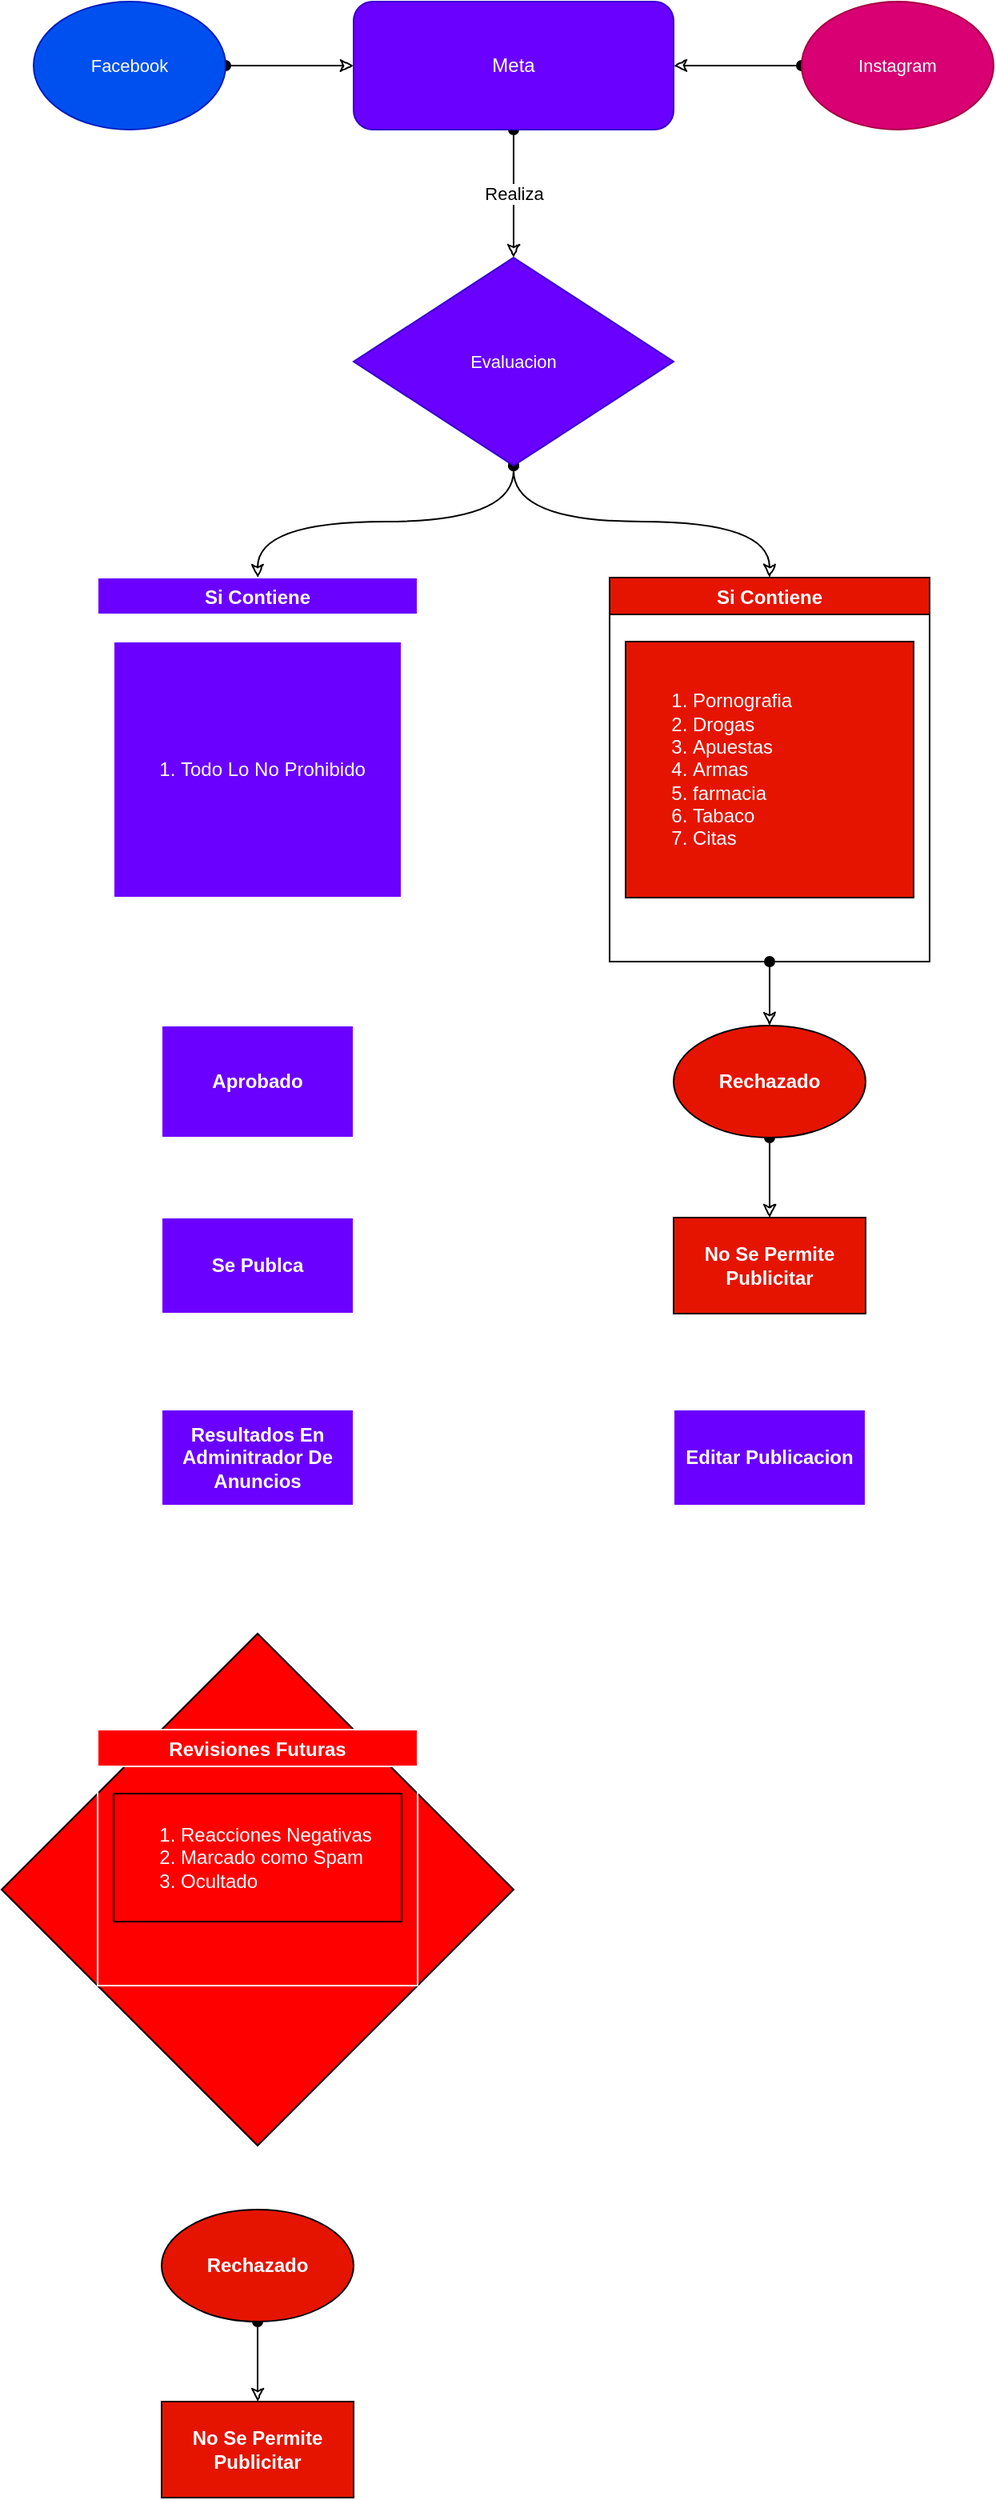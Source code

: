 <mxfile>
    <diagram id="gsmHgfq-CaOm5Dub3yKY" name="Page-1">
        <mxGraphModel dx="1081" dy="609" grid="1" gridSize="10" guides="1" tooltips="1" connect="1" arrows="1" fold="1" page="1" pageScale="1" pageWidth="850" pageHeight="1100" background="none" math="1" shadow="0">
            <root>
                <mxCell id="0"/>
                <mxCell id="1" parent="0"/>
                <mxCell id="55" style="edgeStyle=orthogonalEdgeStyle;shape=connector;curved=1;rounded=1;comic=1;html=1;labelBackgroundColor=default;fontFamily=Helvetica;fontSize=11;fontColor=default;endArrow=classic;endFill=0;strokeColor=default;elbow=vertical;startArrow=oval;startFill=1;" parent="1" source="32" target="2" edge="1">
                    <mxGeometry relative="1" as="geometry"/>
                </mxCell>
                <mxCell id="56" style="edgeStyle=orthogonalEdgeStyle;shape=connector;curved=1;rounded=1;comic=1;html=1;labelBackgroundColor=default;fontFamily=Helvetica;fontSize=11;fontColor=default;endArrow=classic;endFill=0;strokeColor=default;elbow=vertical;startArrow=oval;startFill=1;" parent="1" source="34" target="2" edge="1">
                    <mxGeometry relative="1" as="geometry"/>
                </mxCell>
                <mxCell id="73" value="Realiza" style="edgeStyle=orthogonalEdgeStyle;shape=connector;curved=1;rounded=1;comic=1;html=1;labelBackgroundColor=default;fontFamily=Helvetica;fontSize=11;fontColor=default;startArrow=oval;startFill=1;endArrow=classic;endFill=0;strokeColor=default;elbow=vertical;" edge="1" parent="1" source="2" target="72">
                    <mxGeometry relative="1" as="geometry"/>
                </mxCell>
                <mxCell id="2" value="Meta" style="rounded=1;whiteSpace=wrap;html=1;fillColor=#6a00ff;fontColor=#ffffff;strokeColor=#3700CC;" parent="1" vertex="1">
                    <mxGeometry x="320" y="80" width="200" height="80" as="geometry"/>
                </mxCell>
                <mxCell id="65" value="" style="edgeStyle=orthogonalEdgeStyle;shape=connector;curved=1;rounded=1;comic=1;html=1;labelBackgroundColor=default;fontFamily=Helvetica;fontSize=11;fontColor=default;startArrow=oval;startFill=1;endArrow=classic;endFill=0;strokeColor=default;elbow=vertical;" edge="1" parent="1" source="24" target="64">
                    <mxGeometry relative="1" as="geometry"/>
                </mxCell>
                <mxCell id="24" value="Si Contiene" style="swimlane;fillColor=#e51400;fontColor=#ffffff;strokeColor=default;gradientColor=none;" parent="1" vertex="1">
                    <mxGeometry x="480" y="440" width="200" height="240" as="geometry">
                        <mxRectangle x="70" y="140" width="90" height="23" as="alternateBounds"/>
                    </mxGeometry>
                </mxCell>
                <mxCell id="23" value="&lt;ol&gt;&lt;li&gt;Pornografia&lt;/li&gt;&lt;li&gt;Drogas&lt;/li&gt;&lt;li&gt;Apuestas&lt;/li&gt;&lt;li&gt;Armas&amp;nbsp;&lt;/li&gt;&lt;li&gt;farmacia&lt;/li&gt;&lt;li&gt;Tabaco&lt;/li&gt;&lt;li&gt;Citas&lt;/li&gt;&lt;/ol&gt;" style="text;strokeColor=default;fillColor=#e51400;html=1;whiteSpace=wrap;verticalAlign=middle;overflow=hidden;fontColor=#ffffff;gradientColor=none;" parent="24" vertex="1">
                    <mxGeometry x="10" y="40" width="180" height="160" as="geometry"/>
                </mxCell>
                <mxCell id="32" value="Facebook" style="ellipse;whiteSpace=wrap;html=1;fontFamily=Helvetica;fontSize=11;fontColor=#ffffff;fillColor=#0050ef;strokeColor=#001DBC;" parent="1" vertex="1">
                    <mxGeometry x="120" y="80" width="120" height="80" as="geometry"/>
                </mxCell>
                <mxCell id="34" value="Instagram" style="ellipse;whiteSpace=wrap;html=1;fontFamily=Helvetica;fontSize=11;fontColor=#ffffff;fillColor=#d80073;strokeColor=#A50040;flipH=0;flipV=1;" parent="1" vertex="1">
                    <mxGeometry x="600" y="80" width="120" height="80" as="geometry"/>
                </mxCell>
                <mxCell id="80" value="" style="edgeStyle=orthogonalEdgeStyle;shape=connector;curved=1;rounded=1;comic=1;html=1;labelBackgroundColor=default;fontFamily=Helvetica;fontSize=11;fontColor=default;startArrow=oval;startFill=1;endArrow=classic;endFill=0;strokeColor=#FFFFFF;elbow=vertical;" edge="1" parent="1" source="62" target="79">
                    <mxGeometry relative="1" as="geometry"/>
                </mxCell>
                <mxCell id="62" value="Aprobado" style="whiteSpace=wrap;html=1;fillColor=#6a00ff;fontColor=#ffffff;fontStyle=1;startSize=23;strokeColor=#FFFFFF;" vertex="1" parent="1">
                    <mxGeometry x="200" y="720" width="120" height="70" as="geometry"/>
                </mxCell>
                <mxCell id="78" value="" style="edgeStyle=orthogonalEdgeStyle;shape=connector;curved=1;rounded=1;comic=1;html=1;labelBackgroundColor=default;fontFamily=Helvetica;fontSize=11;fontColor=default;startArrow=oval;startFill=1;endArrow=classic;endFill=0;strokeColor=default;elbow=vertical;" edge="1" parent="1" source="64" target="77">
                    <mxGeometry relative="1" as="geometry"/>
                </mxCell>
                <mxCell id="64" value="Rechazado" style="ellipse;whiteSpace=wrap;html=1;fillColor=#e51400;fontColor=#ffffff;fontStyle=1;startSize=23;gradientColor=none;" vertex="1" parent="1">
                    <mxGeometry x="520" y="720" width="120" height="70" as="geometry"/>
                </mxCell>
                <mxCell id="71" style="edgeStyle=orthogonalEdgeStyle;shape=connector;curved=1;rounded=1;comic=1;html=1;entryX=0.5;entryY=0;entryDx=0;entryDy=0;labelBackgroundColor=default;fontFamily=Helvetica;fontSize=11;fontColor=default;startArrow=oval;startFill=1;endArrow=classic;endFill=0;strokeColor=#FFFFFF;elbow=vertical;" edge="1" parent="1" source="67" target="62">
                    <mxGeometry relative="1" as="geometry"/>
                </mxCell>
                <mxCell id="67" value="Si Contiene" style="swimlane;fillColor=#6a00ff;fontColor=#ffffff;strokeColor=#FFFFFF;align=center;" vertex="1" parent="1">
                    <mxGeometry x="160" y="440" width="200" height="240" as="geometry">
                        <mxRectangle x="70" y="140" width="90" height="23" as="alternateBounds"/>
                    </mxGeometry>
                </mxCell>
                <mxCell id="68" value="&lt;ol&gt;&lt;li&gt;Todo Lo No Prohibido&lt;/li&gt;&lt;/ol&gt;" style="text;strokeColor=#FFFFFF;fillColor=#6a00ff;html=1;whiteSpace=wrap;verticalAlign=middle;overflow=hidden;fontColor=#ffffff;align=left;labelPosition=center;verticalLabelPosition=middle;" vertex="1" parent="67">
                    <mxGeometry x="10" y="40" width="180" height="160" as="geometry"/>
                </mxCell>
                <mxCell id="74" value="" style="edgeStyle=orthogonalEdgeStyle;shape=connector;curved=1;rounded=1;comic=1;html=1;labelBackgroundColor=default;fontFamily=Helvetica;fontSize=11;fontColor=default;startArrow=oval;startFill=1;endArrow=classic;endFill=0;strokeColor=default;elbow=vertical;" edge="1" parent="1" source="72" target="24">
                    <mxGeometry relative="1" as="geometry"/>
                </mxCell>
                <mxCell id="75" value="" style="edgeStyle=orthogonalEdgeStyle;shape=connector;curved=1;rounded=1;comic=1;html=1;labelBackgroundColor=default;fontFamily=Helvetica;fontSize=11;fontColor=default;startArrow=oval;startFill=1;endArrow=classic;endFill=0;strokeColor=default;elbow=vertical;" edge="1" parent="1" source="72" target="67">
                    <mxGeometry relative="1" as="geometry"/>
                </mxCell>
                <mxCell id="72" value="Evaluacion" style="rhombus;whiteSpace=wrap;html=1;fontFamily=Helvetica;fontSize=11;fontColor=#ffffff;strokeColor=#3700CC;fillColor=#6a00ff;" vertex="1" parent="1">
                    <mxGeometry x="320" y="240" width="200" height="130" as="geometry"/>
                </mxCell>
                <mxCell id="93" value="" style="edgeStyle=orthogonalEdgeStyle;shape=connector;curved=1;rounded=1;comic=1;html=1;labelBackgroundColor=default;fontFamily=Helvetica;fontSize=11;fontColor=default;startArrow=oval;startFill=1;endArrow=classic;endFill=0;strokeColor=#FFFFFF;elbow=vertical;" edge="1" parent="1" source="77" target="94">
                    <mxGeometry relative="1" as="geometry">
                        <mxPoint x="580" y="980" as="targetPoint"/>
                    </mxGeometry>
                </mxCell>
                <mxCell id="77" value="No Se Permite Publicitar" style="whiteSpace=wrap;html=1;fillColor=#e51400;fontColor=#ffffff;fontStyle=1;startSize=23;gradientColor=none;" vertex="1" parent="1">
                    <mxGeometry x="520" y="840" width="120" height="60" as="geometry"/>
                </mxCell>
                <mxCell id="82" value="" style="edgeStyle=orthogonalEdgeStyle;shape=connector;curved=1;rounded=1;comic=1;html=1;labelBackgroundColor=default;fontFamily=Helvetica;fontSize=11;fontColor=default;startArrow=oval;startFill=1;endArrow=classic;endFill=0;strokeColor=#FFFFFF;elbow=vertical;" edge="1" parent="1" source="79" target="81">
                    <mxGeometry relative="1" as="geometry"/>
                </mxCell>
                <mxCell id="79" value="Se Publca" style="whiteSpace=wrap;html=1;fillColor=#6a00ff;strokeColor=#FFFFFF;fontColor=#ffffff;fontStyle=1;startSize=23;" vertex="1" parent="1">
                    <mxGeometry x="200" y="840" width="120" height="60" as="geometry"/>
                </mxCell>
                <mxCell id="84" value="" style="edgeStyle=orthogonalEdgeStyle;shape=connector;curved=1;rounded=1;comic=1;html=1;labelBackgroundColor=default;fontFamily=Helvetica;fontSize=11;fontColor=default;startArrow=oval;startFill=1;endArrow=classic;endFill=0;strokeColor=#FFFFFF;elbow=vertical;" edge="1" parent="1" source="81">
                    <mxGeometry relative="1" as="geometry">
                        <mxPoint x="260" y="1100" as="targetPoint"/>
                    </mxGeometry>
                </mxCell>
                <mxCell id="81" value="Resultados En Adminitrador De Anuncios" style="whiteSpace=wrap;html=1;fillColor=#6a00ff;strokeColor=#FFFFFF;fontColor=#ffffff;fontStyle=1;startSize=23;" vertex="1" parent="1">
                    <mxGeometry x="200" y="960" width="120" height="60" as="geometry"/>
                </mxCell>
                <mxCell id="91" style="edgeStyle=orthogonalEdgeStyle;shape=connector;curved=1;rounded=1;comic=1;html=1;exitX=0.5;exitY=1;exitDx=0;exitDy=0;labelBackgroundColor=default;fontFamily=Helvetica;fontSize=11;fontColor=default;startArrow=oval;startFill=1;endArrow=classic;endFill=0;strokeColor=#FFFFFF;elbow=vertical;" edge="1" parent="1" source="87" target="89">
                    <mxGeometry relative="1" as="geometry"/>
                </mxCell>
                <mxCell id="87" value="" style="rhombus;whiteSpace=wrap;html=1;fontFamily=Helvetica;fontSize=11;fontColor=default;strokeColor=default;fillColor=#FF0000;" vertex="1" parent="1">
                    <mxGeometry x="100" y="1100" width="320" height="320" as="geometry"/>
                </mxCell>
                <mxCell id="85" value="Revisiones Futuras" style="swimlane;fillColor=#FF0000;fontColor=#ffffff;strokeColor=#FFFFFF;align=center;" vertex="1" parent="1">
                    <mxGeometry x="160" y="1160" width="200" height="160" as="geometry">
                        <mxRectangle x="70" y="140" width="90" height="23" as="alternateBounds"/>
                    </mxGeometry>
                </mxCell>
                <mxCell id="86" value="&lt;ol&gt;&lt;li&gt;Reacciones Negativas&lt;/li&gt;&lt;li&gt;Marcado como Spam&lt;/li&gt;&lt;li&gt;Ocultado&lt;/li&gt;&lt;/ol&gt;" style="text;strokeColor=default;fillColor=#FF0000;html=1;whiteSpace=wrap;verticalAlign=middle;overflow=hidden;fontColor=#ffffff;align=left;labelPosition=center;verticalLabelPosition=middle;" vertex="1" parent="85">
                    <mxGeometry x="10" y="40" width="180" height="80" as="geometry"/>
                </mxCell>
                <mxCell id="88" value="" style="edgeStyle=orthogonalEdgeStyle;shape=connector;curved=1;rounded=1;comic=1;html=1;labelBackgroundColor=default;fontFamily=Helvetica;fontSize=11;fontColor=default;startArrow=oval;startFill=1;endArrow=classic;endFill=0;strokeColor=default;elbow=vertical;" edge="1" parent="1" source="89" target="90">
                    <mxGeometry relative="1" as="geometry"/>
                </mxCell>
                <mxCell id="89" value="Rechazado" style="ellipse;whiteSpace=wrap;html=1;fillColor=#e51400;fontColor=#ffffff;fontStyle=1;startSize=23;gradientColor=none;" vertex="1" parent="1">
                    <mxGeometry x="200" y="1460" width="120" height="70" as="geometry"/>
                </mxCell>
                <mxCell id="90" value="No Se Permite Publicitar" style="whiteSpace=wrap;html=1;fillColor=#e51400;fontColor=#ffffff;fontStyle=1;startSize=23;gradientColor=none;" vertex="1" parent="1">
                    <mxGeometry x="200" y="1580" width="120" height="60" as="geometry"/>
                </mxCell>
                <mxCell id="94" value="Editar Publicacion" style="whiteSpace=wrap;html=1;fillColor=#6a00ff;strokeColor=#FFFFFF;fontColor=#ffffff;fontStyle=1;startSize=23;" vertex="1" parent="1">
                    <mxGeometry x="520" y="960" width="120" height="60" as="geometry"/>
                </mxCell>
            </root>
        </mxGraphModel>
    </diagram>
</mxfile>
